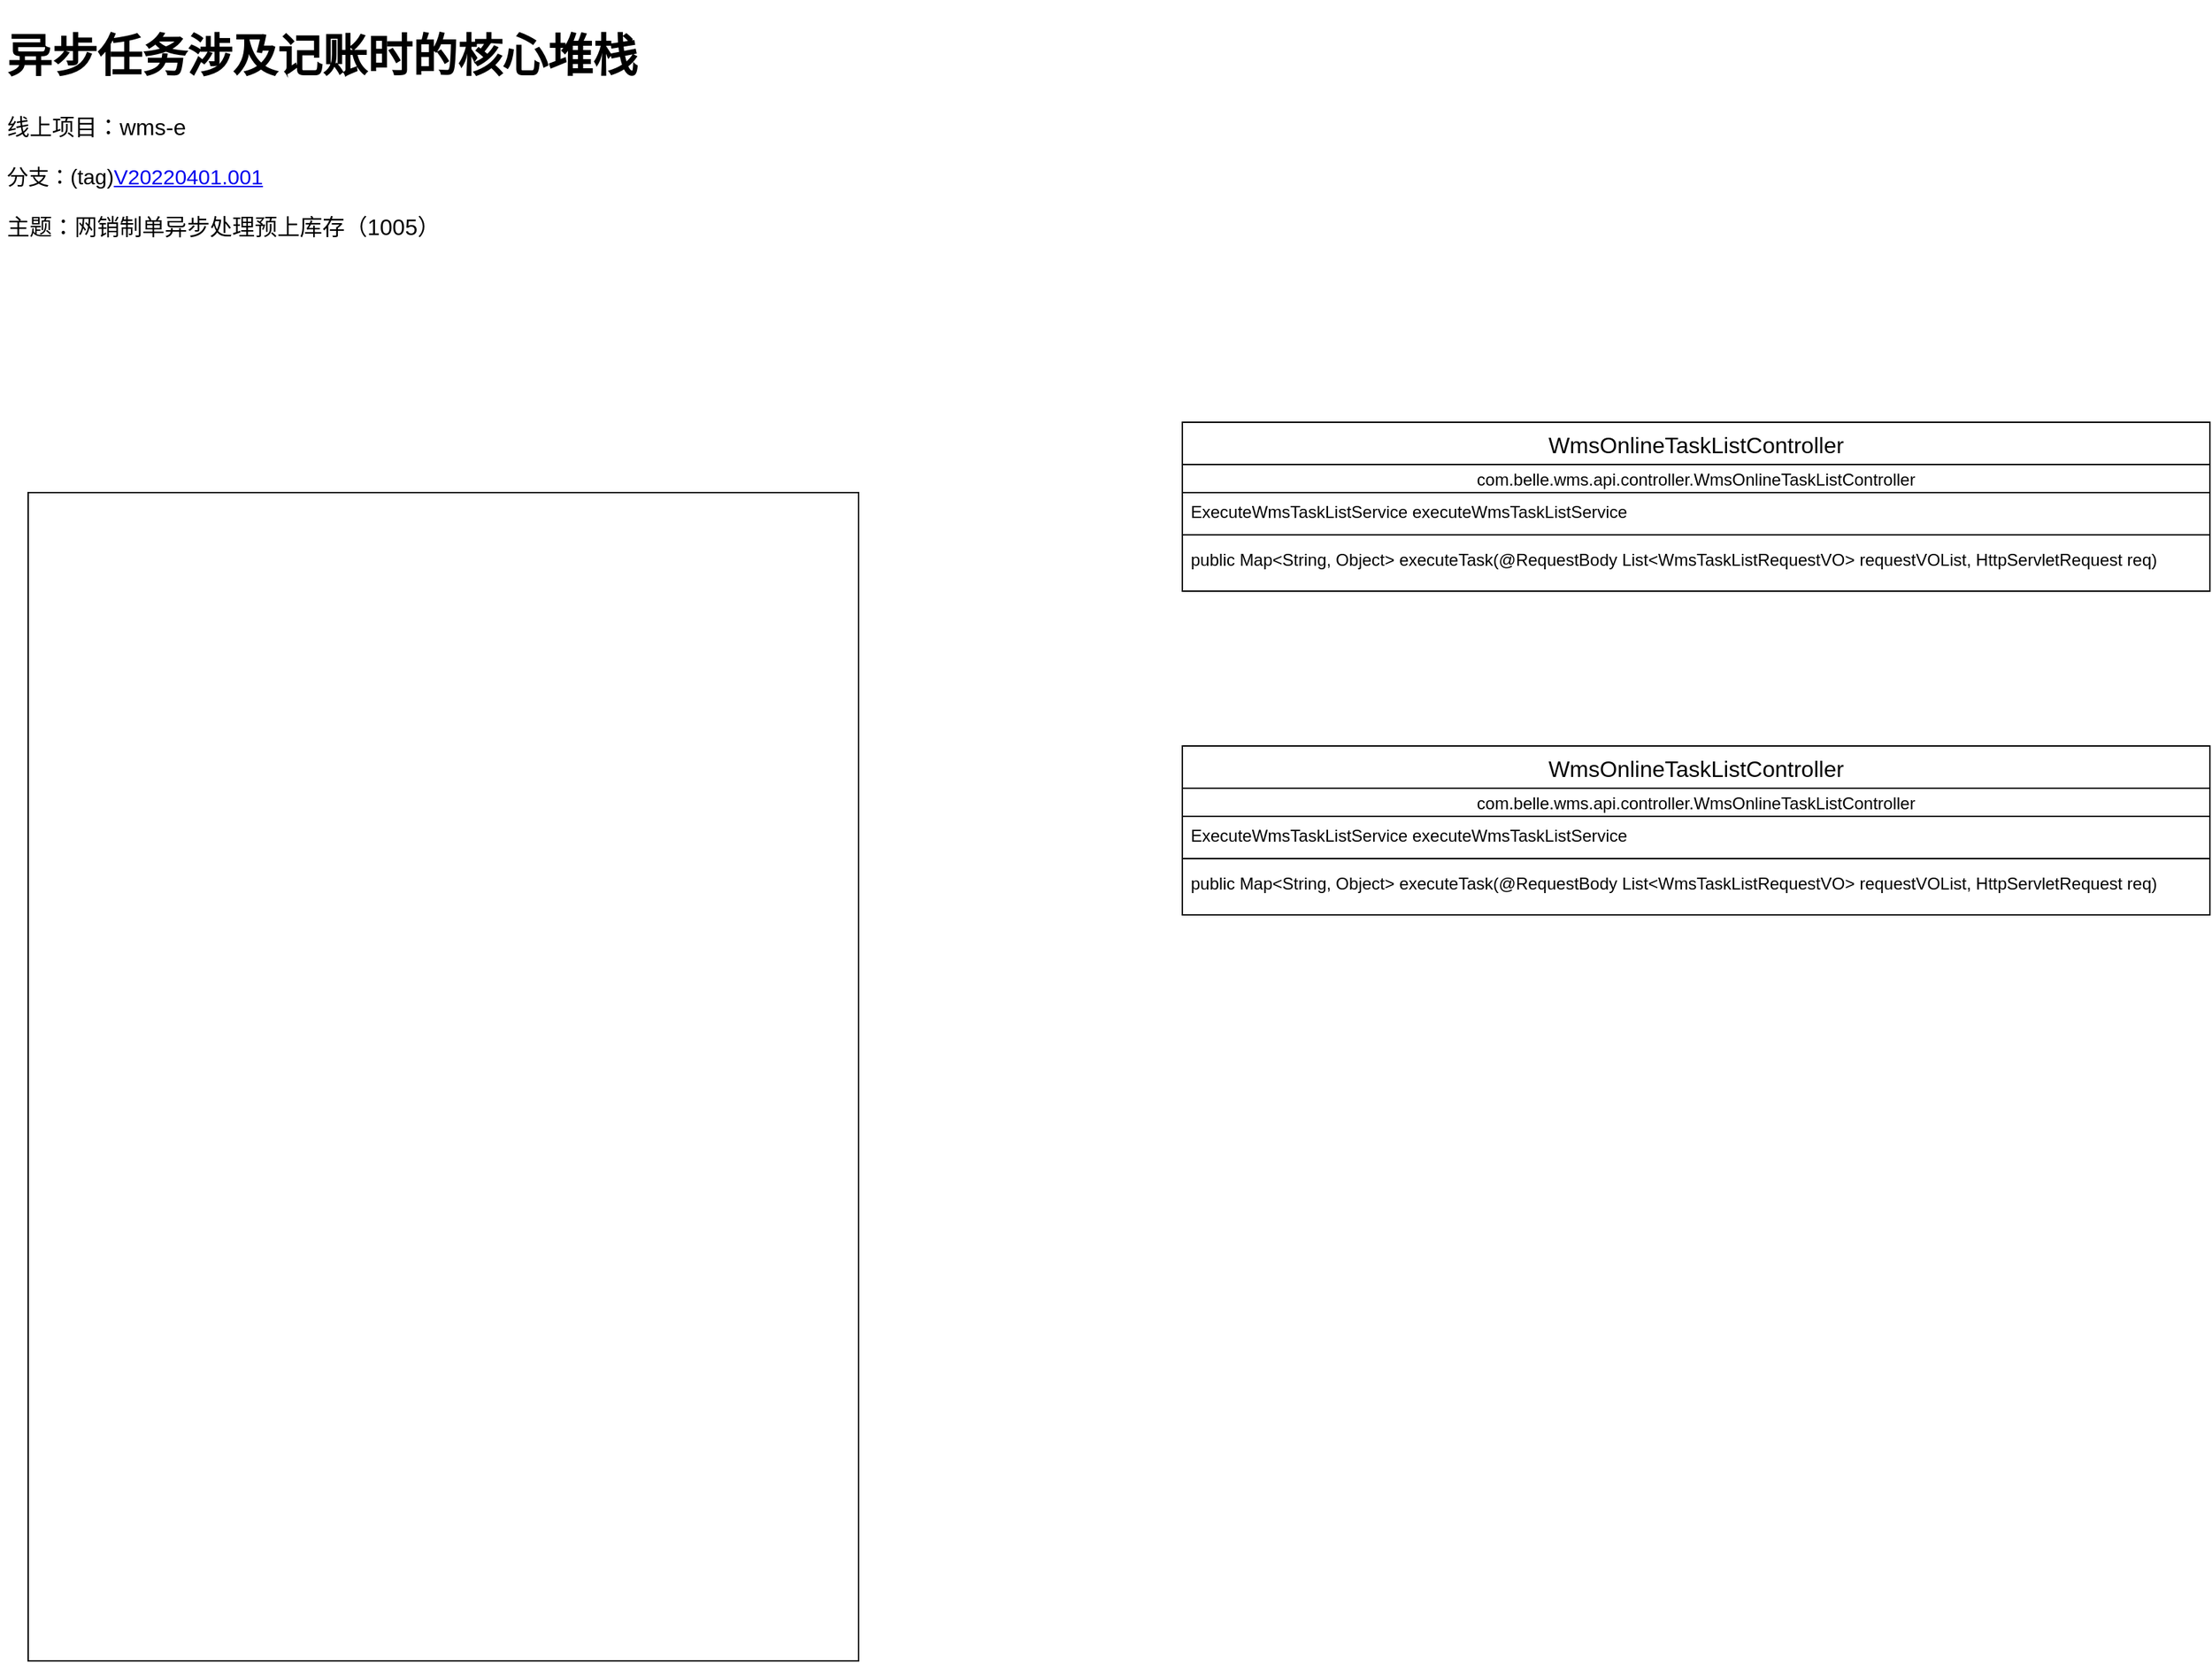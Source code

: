 <mxfile version="17.4.4" type="github">
  <diagram id="C5RBs43oDa-KdzZeNtuy" name="Page-1">
    <mxGraphModel dx="2225" dy="1826" grid="1" gridSize="10" guides="1" tooltips="1" connect="1" arrows="1" fold="1" page="1" pageScale="1" pageWidth="827" pageHeight="1169" math="0" shadow="0">
      <root>
        <mxCell id="WIyWlLk6GJQsqaUBKTNV-0" />
        <mxCell id="WIyWlLk6GJQsqaUBKTNV-1" parent="WIyWlLk6GJQsqaUBKTNV-0" />
        <mxCell id="zkfFHV4jXpPFQw0GAbJ--0" value="WmsOnlineTaskListController" style="swimlane;fontStyle=0;align=center;verticalAlign=top;childLayout=stackLayout;horizontal=1;startSize=30;horizontalStack=0;resizeParent=1;resizeLast=0;collapsible=1;marginBottom=0;rounded=0;shadow=0;strokeWidth=1;fontSize=16;" parent="WIyWlLk6GJQsqaUBKTNV-1" vertex="1">
          <mxGeometry x="70" y="10" width="730" height="120" as="geometry">
            <mxRectangle x="220" y="120" width="160" height="26" as="alternateBounds" />
          </mxGeometry>
        </mxCell>
        <mxCell id="7bVZhgkibLFdzbTQ7wJk-0" value="&lt;font style=&quot;font-size: 12px&quot;&gt;com.belle.wms.api.controller.WmsOnlineTaskListController&lt;/font&gt;" style="rounded=0;whiteSpace=wrap;html=1;fontSize=14;" vertex="1" parent="zkfFHV4jXpPFQw0GAbJ--0">
          <mxGeometry y="30" width="730" height="20" as="geometry" />
        </mxCell>
        <mxCell id="zkfFHV4jXpPFQw0GAbJ--1" value="ExecuteWmsTaskListService executeWmsTaskListService" style="text;align=left;verticalAlign=top;spacingLeft=4;spacingRight=4;overflow=hidden;rotatable=0;points=[[0,0.5],[1,0.5]];portConstraint=eastwest;" parent="zkfFHV4jXpPFQw0GAbJ--0" vertex="1">
          <mxGeometry y="50" width="730" height="26" as="geometry" />
        </mxCell>
        <mxCell id="zkfFHV4jXpPFQw0GAbJ--4" value="" style="line;html=1;strokeWidth=1;align=left;verticalAlign=middle;spacingTop=-1;spacingLeft=3;spacingRight=3;rotatable=0;labelPosition=right;points=[];portConstraint=eastwest;" parent="zkfFHV4jXpPFQw0GAbJ--0" vertex="1">
          <mxGeometry y="76" width="730" height="8" as="geometry" />
        </mxCell>
        <mxCell id="zkfFHV4jXpPFQw0GAbJ--5" value="public Map&lt;String, Object&gt; executeTask(@RequestBody List&lt;WmsTaskListRequestVO&gt; requestVOList, HttpServletRequest req)" style="text;align=left;verticalAlign=top;spacingLeft=4;spacingRight=4;overflow=hidden;rotatable=0;points=[[0,0.5],[1,0.5]];portConstraint=eastwest;" parent="zkfFHV4jXpPFQw0GAbJ--0" vertex="1">
          <mxGeometry y="84" width="730" height="26" as="geometry" />
        </mxCell>
        <mxCell id="7bVZhgkibLFdzbTQ7wJk-1" value="WmsOnlineTaskListController" style="swimlane;fontStyle=0;align=center;verticalAlign=top;childLayout=stackLayout;horizontal=1;startSize=30;horizontalStack=0;resizeParent=1;resizeLast=0;collapsible=1;marginBottom=0;rounded=0;shadow=0;strokeWidth=1;fontSize=16;" vertex="1" parent="WIyWlLk6GJQsqaUBKTNV-1">
          <mxGeometry x="70" y="240" width="730" height="120" as="geometry">
            <mxRectangle x="220" y="120" width="160" height="26" as="alternateBounds" />
          </mxGeometry>
        </mxCell>
        <mxCell id="7bVZhgkibLFdzbTQ7wJk-2" value="&lt;font style=&quot;font-size: 12px&quot;&gt;com.belle.wms.api.controller.WmsOnlineTaskListController&lt;/font&gt;" style="rounded=0;whiteSpace=wrap;html=1;fontSize=14;" vertex="1" parent="7bVZhgkibLFdzbTQ7wJk-1">
          <mxGeometry y="30" width="730" height="20" as="geometry" />
        </mxCell>
        <mxCell id="7bVZhgkibLFdzbTQ7wJk-3" value="ExecuteWmsTaskListService executeWmsTaskListService" style="text;align=left;verticalAlign=top;spacingLeft=4;spacingRight=4;overflow=hidden;rotatable=0;points=[[0,0.5],[1,0.5]];portConstraint=eastwest;" vertex="1" parent="7bVZhgkibLFdzbTQ7wJk-1">
          <mxGeometry y="50" width="730" height="26" as="geometry" />
        </mxCell>
        <mxCell id="7bVZhgkibLFdzbTQ7wJk-4" value="" style="line;html=1;strokeWidth=1;align=left;verticalAlign=middle;spacingTop=-1;spacingLeft=3;spacingRight=3;rotatable=0;labelPosition=right;points=[];portConstraint=eastwest;" vertex="1" parent="7bVZhgkibLFdzbTQ7wJk-1">
          <mxGeometry y="76" width="730" height="8" as="geometry" />
        </mxCell>
        <mxCell id="7bVZhgkibLFdzbTQ7wJk-5" value="public Map&lt;String, Object&gt; executeTask(@RequestBody List&lt;WmsTaskListRequestVO&gt; requestVOList, HttpServletRequest req)" style="text;align=left;verticalAlign=top;spacingLeft=4;spacingRight=4;overflow=hidden;rotatable=0;points=[[0,0.5],[1,0.5]];portConstraint=eastwest;" vertex="1" parent="7bVZhgkibLFdzbTQ7wJk-1">
          <mxGeometry y="84" width="730" height="26" as="geometry" />
        </mxCell>
        <mxCell id="7bVZhgkibLFdzbTQ7wJk-6" value="&lt;h1&gt;异步任务涉及记账时的核心堆栈&lt;/h1&gt;&lt;p&gt;线上项目：wms-e&lt;/p&gt;&lt;p&gt;&lt;span style=&quot;font-size: 15px&quot;&gt;分支：(tag)&lt;a href=&quot;https://codeup.aliyun.com/611f154703f23adfbed10829/lesoon-sce-group/lesoon-wms-group/wms-e/tree/V20220401.001&quot;&gt;V20220401.001&lt;/a&gt;&lt;/span&gt;&lt;/p&gt;&lt;p&gt;主题：网销制单异步处理预上库存（1005）&lt;/p&gt;&lt;p&gt;&lt;br&gt;&lt;/p&gt;" style="text;html=1;strokeColor=none;fillColor=none;spacing=5;spacingTop=-20;whiteSpace=wrap;overflow=hidden;rounded=0;fontSize=16;" vertex="1" parent="WIyWlLk6GJQsqaUBKTNV-1">
          <mxGeometry x="-770" y="-280" width="1000" height="190" as="geometry" />
        </mxCell>
        <mxCell id="7bVZhgkibLFdzbTQ7wJk-7" value="" style="rounded=0;whiteSpace=wrap;html=1;fontSize=16;" vertex="1" parent="WIyWlLk6GJQsqaUBKTNV-1">
          <mxGeometry x="-750" y="60" width="590" height="830" as="geometry" />
        </mxCell>
      </root>
    </mxGraphModel>
  </diagram>
</mxfile>
